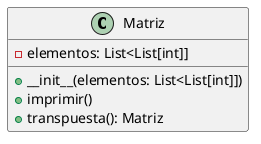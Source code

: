 @startuml

class Matriz {
  - elementos: List<List[int]]
  + __init__(elementos: List<List[int]])
  + imprimir()
  + transpuesta(): Matriz
}

@enduml

